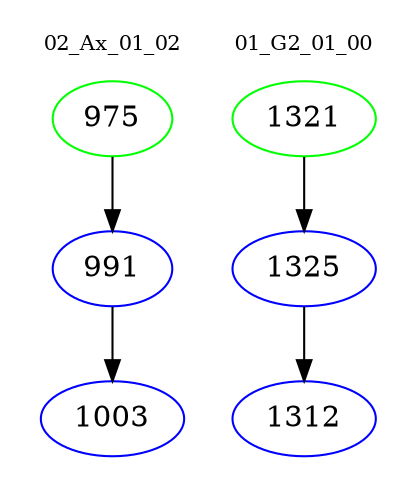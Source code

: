 digraph{
subgraph cluster_0 {
color = white
label = "02_Ax_01_02";
fontsize=10;
T0_975 [label="975", color="green"]
T0_975 -> T0_991 [color="black"]
T0_991 [label="991", color="blue"]
T0_991 -> T0_1003 [color="black"]
T0_1003 [label="1003", color="blue"]
}
subgraph cluster_1 {
color = white
label = "01_G2_01_00";
fontsize=10;
T1_1321 [label="1321", color="green"]
T1_1321 -> T1_1325 [color="black"]
T1_1325 [label="1325", color="blue"]
T1_1325 -> T1_1312 [color="black"]
T1_1312 [label="1312", color="blue"]
}
}
